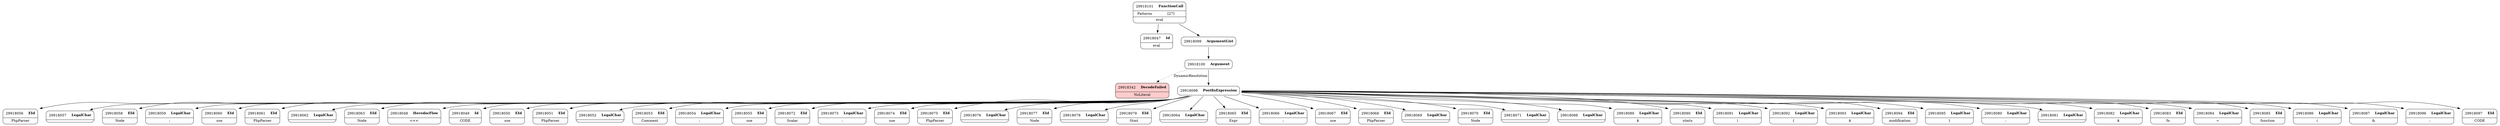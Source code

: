 digraph ast {
node [shape=none];
29918047 [label=<<TABLE border='1' cellspacing='0' cellpadding='10' style='rounded' ><TR><TD border='0'>29918047</TD><TD border='0'><B>Id</B></TD></TR><HR/><TR><TD border='0' cellpadding='5' colspan='2'>eval</TD></TR></TABLE>>];
29918056 [label=<<TABLE border='1' cellspacing='0' cellpadding='10' style='rounded' ><TR><TD border='0'>29918056</TD><TD border='0'><B>EId</B></TD></TR><HR/><TR><TD border='0' cellpadding='5' colspan='2'>PhpParser</TD></TR></TABLE>>];
29918057 [label=<<TABLE border='1' cellspacing='0' cellpadding='10' style='rounded' ><TR><TD border='0'>29918057</TD><TD border='0'><B>LegalChar</B></TD></TR><HR/><TR><TD border='0' cellpadding='5' colspan='2'></TD></TR></TABLE>>];
29918058 [label=<<TABLE border='1' cellspacing='0' cellpadding='10' style='rounded' ><TR><TD border='0'>29918058</TD><TD border='0'><B>EId</B></TD></TR><HR/><TR><TD border='0' cellpadding='5' colspan='2'>Node</TD></TR></TABLE>>];
29918059 [label=<<TABLE border='1' cellspacing='0' cellpadding='10' style='rounded' ><TR><TD border='0'>29918059</TD><TD border='0'><B>LegalChar</B></TD></TR><HR/><TR><TD border='0' cellpadding='5' colspan='2'>;</TD></TR></TABLE>>];
29918060 [label=<<TABLE border='1' cellspacing='0' cellpadding='10' style='rounded' ><TR><TD border='0'>29918060</TD><TD border='0'><B>EId</B></TD></TR><HR/><TR><TD border='0' cellpadding='5' colspan='2'>use</TD></TR></TABLE>>];
29918061 [label=<<TABLE border='1' cellspacing='0' cellpadding='10' style='rounded' ><TR><TD border='0'>29918061</TD><TD border='0'><B>EId</B></TD></TR><HR/><TR><TD border='0' cellpadding='5' colspan='2'>PhpParser</TD></TR></TABLE>>];
29918062 [label=<<TABLE border='1' cellspacing='0' cellpadding='10' style='rounded' ><TR><TD border='0'>29918062</TD><TD border='0'><B>LegalChar</B></TD></TR><HR/><TR><TD border='0' cellpadding='5' colspan='2'></TD></TR></TABLE>>];
29918063 [label=<<TABLE border='1' cellspacing='0' cellpadding='10' style='rounded' ><TR><TD border='0'>29918063</TD><TD border='0'><B>EId</B></TD></TR><HR/><TR><TD border='0' cellpadding='5' colspan='2'>Node</TD></TR></TABLE>>];
29918048 [label=<<TABLE border='1' cellspacing='0' cellpadding='10' style='rounded' ><TR><TD border='0'>29918048</TD><TD border='0'><B>HeredocFlow</B></TD></TR><HR/><TR><TD border='0' cellpadding='5' colspan='2'>&lt;&lt;&lt;</TD></TR></TABLE>>];
29918049 [label=<<TABLE border='1' cellspacing='0' cellpadding='10' style='rounded' ><TR><TD border='0'>29918049</TD><TD border='0'><B>Id</B></TD></TR><HR/><TR><TD border='0' cellpadding='5' colspan='2'>CODE</TD></TR></TABLE>>];
29918050 [label=<<TABLE border='1' cellspacing='0' cellpadding='10' style='rounded' ><TR><TD border='0'>29918050</TD><TD border='0'><B>EId</B></TD></TR><HR/><TR><TD border='0' cellpadding='5' colspan='2'>use</TD></TR></TABLE>>];
29918051 [label=<<TABLE border='1' cellspacing='0' cellpadding='10' style='rounded' ><TR><TD border='0'>29918051</TD><TD border='0'><B>EId</B></TD></TR><HR/><TR><TD border='0' cellpadding='5' colspan='2'>PhpParser</TD></TR></TABLE>>];
29918052 [label=<<TABLE border='1' cellspacing='0' cellpadding='10' style='rounded' ><TR><TD border='0'>29918052</TD><TD border='0'><B>LegalChar</B></TD></TR><HR/><TR><TD border='0' cellpadding='5' colspan='2'></TD></TR></TABLE>>];
29918053 [label=<<TABLE border='1' cellspacing='0' cellpadding='10' style='rounded' ><TR><TD border='0'>29918053</TD><TD border='0'><B>EId</B></TD></TR><HR/><TR><TD border='0' cellpadding='5' colspan='2'>Comment</TD></TR></TABLE>>];
29918054 [label=<<TABLE border='1' cellspacing='0' cellpadding='10' style='rounded' ><TR><TD border='0'>29918054</TD><TD border='0'><B>LegalChar</B></TD></TR><HR/><TR><TD border='0' cellpadding='5' colspan='2'>;</TD></TR></TABLE>>];
29918055 [label=<<TABLE border='1' cellspacing='0' cellpadding='10' style='rounded' ><TR><TD border='0'>29918055</TD><TD border='0'><B>EId</B></TD></TR><HR/><TR><TD border='0' cellpadding='5' colspan='2'>use</TD></TR></TABLE>>];
29918072 [label=<<TABLE border='1' cellspacing='0' cellpadding='10' style='rounded' ><TR><TD border='0'>29918072</TD><TD border='0'><B>EId</B></TD></TR><HR/><TR><TD border='0' cellpadding='5' colspan='2'>Scalar</TD></TR></TABLE>>];
29918073 [label=<<TABLE border='1' cellspacing='0' cellpadding='10' style='rounded' ><TR><TD border='0'>29918073</TD><TD border='0'><B>LegalChar</B></TD></TR><HR/><TR><TD border='0' cellpadding='5' colspan='2'>;</TD></TR></TABLE>>];
29918074 [label=<<TABLE border='1' cellspacing='0' cellpadding='10' style='rounded' ><TR><TD border='0'>29918074</TD><TD border='0'><B>EId</B></TD></TR><HR/><TR><TD border='0' cellpadding='5' colspan='2'>use</TD></TR></TABLE>>];
29918075 [label=<<TABLE border='1' cellspacing='0' cellpadding='10' style='rounded' ><TR><TD border='0'>29918075</TD><TD border='0'><B>EId</B></TD></TR><HR/><TR><TD border='0' cellpadding='5' colspan='2'>PhpParser</TD></TR></TABLE>>];
29918076 [label=<<TABLE border='1' cellspacing='0' cellpadding='10' style='rounded' ><TR><TD border='0'>29918076</TD><TD border='0'><B>LegalChar</B></TD></TR><HR/><TR><TD border='0' cellpadding='5' colspan='2'></TD></TR></TABLE>>];
29918077 [label=<<TABLE border='1' cellspacing='0' cellpadding='10' style='rounded' ><TR><TD border='0'>29918077</TD><TD border='0'><B>EId</B></TD></TR><HR/><TR><TD border='0' cellpadding='5' colspan='2'>Node</TD></TR></TABLE>>];
29918078 [label=<<TABLE border='1' cellspacing='0' cellpadding='10' style='rounded' ><TR><TD border='0'>29918078</TD><TD border='0'><B>LegalChar</B></TD></TR><HR/><TR><TD border='0' cellpadding='5' colspan='2'></TD></TR></TABLE>>];
29918079 [label=<<TABLE border='1' cellspacing='0' cellpadding='10' style='rounded' ><TR><TD border='0'>29918079</TD><TD border='0'><B>EId</B></TD></TR><HR/><TR><TD border='0' cellpadding='5' colspan='2'>Stmt</TD></TR></TABLE>>];
29918064 [label=<<TABLE border='1' cellspacing='0' cellpadding='10' style='rounded' ><TR><TD border='0'>29918064</TD><TD border='0'><B>LegalChar</B></TD></TR><HR/><TR><TD border='0' cellpadding='5' colspan='2'></TD></TR></TABLE>>];
29918065 [label=<<TABLE border='1' cellspacing='0' cellpadding='10' style='rounded' ><TR><TD border='0'>29918065</TD><TD border='0'><B>EId</B></TD></TR><HR/><TR><TD border='0' cellpadding='5' colspan='2'>Expr</TD></TR></TABLE>>];
29918066 [label=<<TABLE border='1' cellspacing='0' cellpadding='10' style='rounded' ><TR><TD border='0'>29918066</TD><TD border='0'><B>LegalChar</B></TD></TR><HR/><TR><TD border='0' cellpadding='5' colspan='2'>;</TD></TR></TABLE>>];
29918067 [label=<<TABLE border='1' cellspacing='0' cellpadding='10' style='rounded' ><TR><TD border='0'>29918067</TD><TD border='0'><B>EId</B></TD></TR><HR/><TR><TD border='0' cellpadding='5' colspan='2'>use</TD></TR></TABLE>>];
29918068 [label=<<TABLE border='1' cellspacing='0' cellpadding='10' style='rounded' ><TR><TD border='0'>29918068</TD><TD border='0'><B>EId</B></TD></TR><HR/><TR><TD border='0' cellpadding='5' colspan='2'>PhpParser</TD></TR></TABLE>>];
29918069 [label=<<TABLE border='1' cellspacing='0' cellpadding='10' style='rounded' ><TR><TD border='0'>29918069</TD><TD border='0'><B>LegalChar</B></TD></TR><HR/><TR><TD border='0' cellpadding='5' colspan='2'></TD></TR></TABLE>>];
29918070 [label=<<TABLE border='1' cellspacing='0' cellpadding='10' style='rounded' ><TR><TD border='0'>29918070</TD><TD border='0'><B>EId</B></TD></TR><HR/><TR><TD border='0' cellpadding='5' colspan='2'>Node</TD></TR></TABLE>>];
29918071 [label=<<TABLE border='1' cellspacing='0' cellpadding='10' style='rounded' ><TR><TD border='0'>29918071</TD><TD border='0'><B>LegalChar</B></TD></TR><HR/><TR><TD border='0' cellpadding='5' colspan='2'></TD></TR></TABLE>>];
29918088 [label=<<TABLE border='1' cellspacing='0' cellpadding='10' style='rounded' ><TR><TD border='0'>29918088</TD><TD border='0'><B>LegalChar</B></TD></TR><HR/><TR><TD border='0' cellpadding='5' colspan='2'></TD></TR></TABLE>>];
29918089 [label=<<TABLE border='1' cellspacing='0' cellpadding='10' style='rounded' ><TR><TD border='0'>29918089</TD><TD border='0'><B>LegalChar</B></TD></TR><HR/><TR><TD border='0' cellpadding='5' colspan='2'>$</TD></TR></TABLE>>];
29918090 [label=<<TABLE border='1' cellspacing='0' cellpadding='10' style='rounded' ><TR><TD border='0'>29918090</TD><TD border='0'><B>EId</B></TD></TR><HR/><TR><TD border='0' cellpadding='5' colspan='2'>stmts</TD></TR></TABLE>>];
29918091 [label=<<TABLE border='1' cellspacing='0' cellpadding='10' style='rounded' ><TR><TD border='0'>29918091</TD><TD border='0'><B>LegalChar</B></TD></TR><HR/><TR><TD border='0' cellpadding='5' colspan='2'>)</TD></TR></TABLE>>];
29918092 [label=<<TABLE border='1' cellspacing='0' cellpadding='10' style='rounded' ><TR><TD border='0'>29918092</TD><TD border='0'><B>LegalChar</B></TD></TR><HR/><TR><TD border='0' cellpadding='5' colspan='2'>{</TD></TR></TABLE>>];
29918093 [label=<<TABLE border='1' cellspacing='0' cellpadding='10' style='rounded' ><TR><TD border='0'>29918093</TD><TD border='0'><B>LegalChar</B></TD></TR><HR/><TR><TD border='0' cellpadding='5' colspan='2'>$</TD></TR></TABLE>>];
29918094 [label=<<TABLE border='1' cellspacing='0' cellpadding='10' style='rounded' ><TR><TD border='0'>29918094</TD><TD border='0'><B>EId</B></TD></TR><HR/><TR><TD border='0' cellpadding='5' colspan='2'>modification</TD></TR></TABLE>>];
29918095 [label=<<TABLE border='1' cellspacing='0' cellpadding='10' style='rounded' ><TR><TD border='0'>29918095</TD><TD border='0'><B>LegalChar</B></TD></TR><HR/><TR><TD border='0' cellpadding='5' colspan='2'>}</TD></TR></TABLE>>];
29918080 [label=<<TABLE border='1' cellspacing='0' cellpadding='10' style='rounded' ><TR><TD border='0'>29918080</TD><TD border='0'><B>LegalChar</B></TD></TR><HR/><TR><TD border='0' cellpadding='5' colspan='2'>;</TD></TR></TABLE>>];
29918081 [label=<<TABLE border='1' cellspacing='0' cellpadding='10' style='rounded' ><TR><TD border='0'>29918081</TD><TD border='0'><B>LegalChar</B></TD></TR><HR/><TR><TD border='0' cellpadding='5' colspan='2'></TD></TR></TABLE>>];
29918082 [label=<<TABLE border='1' cellspacing='0' cellpadding='10' style='rounded' ><TR><TD border='0'>29918082</TD><TD border='0'><B>LegalChar</B></TD></TR><HR/><TR><TD border='0' cellpadding='5' colspan='2'>$</TD></TR></TABLE>>];
29918083 [label=<<TABLE border='1' cellspacing='0' cellpadding='10' style='rounded' ><TR><TD border='0'>29918083</TD><TD border='0'><B>EId</B></TD></TR><HR/><TR><TD border='0' cellpadding='5' colspan='2'>fn</TD></TR></TABLE>>];
29918084 [label=<<TABLE border='1' cellspacing='0' cellpadding='10' style='rounded' ><TR><TD border='0'>29918084</TD><TD border='0'><B>LegalChar</B></TD></TR><HR/><TR><TD border='0' cellpadding='5' colspan='2'>=</TD></TR></TABLE>>];
29918085 [label=<<TABLE border='1' cellspacing='0' cellpadding='10' style='rounded' ><TR><TD border='0'>29918085</TD><TD border='0'><B>EId</B></TD></TR><HR/><TR><TD border='0' cellpadding='5' colspan='2'>function</TD></TR></TABLE>>];
29918086 [label=<<TABLE border='1' cellspacing='0' cellpadding='10' style='rounded' ><TR><TD border='0'>29918086</TD><TD border='0'><B>LegalChar</B></TD></TR><HR/><TR><TD border='0' cellpadding='5' colspan='2'>(</TD></TR></TABLE>>];
29918342 [label=<<TABLE border='1' cellspacing='0' cellpadding='10' style='rounded' bgcolor='#FFCCCC' ><TR><TD border='0'>29918342</TD><TD border='0'><B>DecodeFailed</B></TD></TR><HR/><TR><TD border='0' cellpadding='5' colspan='2'>NoLiteral</TD></TR></TABLE>>];
29918087 [label=<<TABLE border='1' cellspacing='0' cellpadding='10' style='rounded' ><TR><TD border='0'>29918087</TD><TD border='0'><B>LegalChar</B></TD></TR><HR/><TR><TD border='0' cellpadding='5' colspan='2'>&amp;</TD></TR></TABLE>>];
29918096 [label=<<TABLE border='1' cellspacing='0' cellpadding='10' style='rounded' ><TR><TD border='0'>29918096</TD><TD border='0'><B>LegalChar</B></TD></TR><HR/><TR><TD border='0' cellpadding='5' colspan='2'>;</TD></TR></TABLE>>];
29918097 [label=<<TABLE border='1' cellspacing='0' cellpadding='10' style='rounded' ><TR><TD border='0'>29918097</TD><TD border='0'><B>EId</B></TD></TR><HR/><TR><TD border='0' cellpadding='5' colspan='2'>CODE</TD></TR></TABLE>>];
29918098 [label=<<TABLE border='1' cellspacing='0' cellpadding='10' style='rounded' ><TR><TD border='0'>29918098</TD><TD border='0'><B>PostfixExpression</B></TD></TR></TABLE>>];
29918098 -> 29918048 [weight=2];
29918098 -> 29918049 [weight=2];
29918098 -> 29918050 [weight=2];
29918098 -> 29918051 [weight=2];
29918098 -> 29918052 [weight=2];
29918098 -> 29918053 [weight=2];
29918098 -> 29918054 [weight=2];
29918098 -> 29918055 [weight=2];
29918098 -> 29918056 [weight=2];
29918098 -> 29918057 [weight=2];
29918098 -> 29918058 [weight=2];
29918098 -> 29918059 [weight=2];
29918098 -> 29918060 [weight=2];
29918098 -> 29918061 [weight=2];
29918098 -> 29918062 [weight=2];
29918098 -> 29918063 [weight=2];
29918098 -> 29918064 [weight=2];
29918098 -> 29918065 [weight=2];
29918098 -> 29918066 [weight=2];
29918098 -> 29918067 [weight=2];
29918098 -> 29918068 [weight=2];
29918098 -> 29918069 [weight=2];
29918098 -> 29918070 [weight=2];
29918098 -> 29918071 [weight=2];
29918098 -> 29918072 [weight=2];
29918098 -> 29918073 [weight=2];
29918098 -> 29918074 [weight=2];
29918098 -> 29918075 [weight=2];
29918098 -> 29918076 [weight=2];
29918098 -> 29918077 [weight=2];
29918098 -> 29918078 [weight=2];
29918098 -> 29918079 [weight=2];
29918098 -> 29918080 [weight=2];
29918098 -> 29918081 [weight=2];
29918098 -> 29918082 [weight=2];
29918098 -> 29918083 [weight=2];
29918098 -> 29918084 [weight=2];
29918098 -> 29918085 [weight=2];
29918098 -> 29918086 [weight=2];
29918098 -> 29918087 [weight=2];
29918098 -> 29918088 [weight=2];
29918098 -> 29918089 [weight=2];
29918098 -> 29918090 [weight=2];
29918098 -> 29918091 [weight=2];
29918098 -> 29918092 [weight=2];
29918098 -> 29918093 [weight=2];
29918098 -> 29918094 [weight=2];
29918098 -> 29918095 [weight=2];
29918098 -> 29918096 [weight=2];
29918098 -> 29918097 [weight=2];
29918099 [label=<<TABLE border='1' cellspacing='0' cellpadding='10' style='rounded' ><TR><TD border='0'>29918099</TD><TD border='0'><B>ArgumentList</B></TD></TR></TABLE>>];
29918099 -> 29918100 [weight=2];
29918100 [label=<<TABLE border='1' cellspacing='0' cellpadding='10' style='rounded' ><TR><TD border='0'>29918100</TD><TD border='0'><B>Argument</B></TD></TR></TABLE>>];
29918100 -> 29918098 [weight=2];
29918100 -> 29918342 [style=dotted,label=DynamicResolution];
29918101 [label=<<TABLE border='1' cellspacing='0' cellpadding='10' style='rounded' ><TR><TD border='0'>29918101</TD><TD border='0'><B>FunctionCall</B></TD></TR><HR/><TR><TD border='0' cellpadding='5'>Patterns</TD><TD border='0' cellpadding='5'>[27]</TD></TR><HR/><TR><TD border='0' cellpadding='5' colspan='2'>eval</TD></TR></TABLE>>];
29918101 -> 29918047 [weight=2];
29918101 -> 29918099 [weight=2];
}
